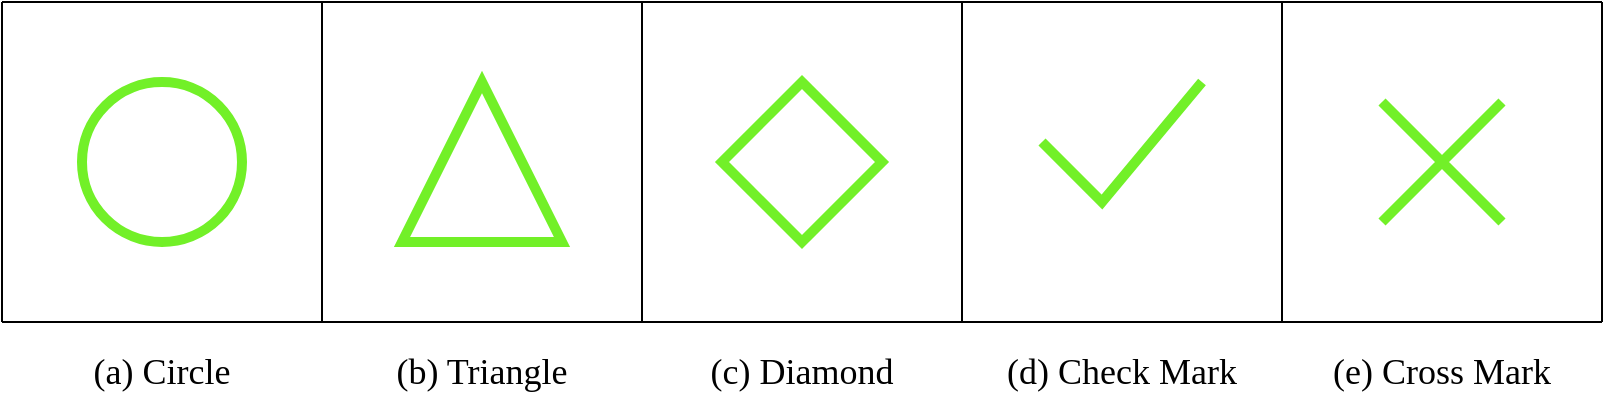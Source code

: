 <mxfile version="21.6.8" type="github">
  <diagram name="Page-1" id="e618gCeOLxRp_aL8OB4G">
    <mxGraphModel dx="892" dy="734" grid="1" gridSize="10" guides="1" tooltips="1" connect="1" arrows="1" fold="1" page="1" pageScale="1" pageWidth="850" pageHeight="1100" math="0" shadow="0">
      <root>
        <mxCell id="0" />
        <mxCell id="1" parent="0" />
        <mxCell id="zm1EASkqW4-QGlxXP3uf-1" value="" style="ellipse;whiteSpace=wrap;html=1;aspect=fixed;strokeWidth=5;fillColor=none;gradientColor=#97d077;strokeColor=#72F028;" vertex="1" parent="1">
          <mxGeometry x="80" y="200" width="80" height="80" as="geometry" />
        </mxCell>
        <mxCell id="zm1EASkqW4-QGlxXP3uf-3" value="" style="rhombus;whiteSpace=wrap;html=1;strokeWidth=5;strokeColor=#72F028;" vertex="1" parent="1">
          <mxGeometry x="400" y="200" width="80" height="80" as="geometry" />
        </mxCell>
        <mxCell id="zm1EASkqW4-QGlxXP3uf-5" value="" style="shape=mxgraph.sysml.x;strokeWidth=5;direction=south;strokeColor=#72F028;" vertex="1" parent="1">
          <mxGeometry x="730" y="210" width="60" height="60" as="geometry" />
        </mxCell>
        <mxCell id="zm1EASkqW4-QGlxXP3uf-6" value="" style="endArrow=none;html=1;rounded=0;" edge="1" parent="1">
          <mxGeometry width="50" height="50" relative="1" as="geometry">
            <mxPoint x="40" y="160" as="sourcePoint" />
            <mxPoint x="840" y="160" as="targetPoint" />
          </mxGeometry>
        </mxCell>
        <mxCell id="zm1EASkqW4-QGlxXP3uf-7" value="" style="endArrow=none;html=1;rounded=0;" edge="1" parent="1">
          <mxGeometry width="50" height="50" relative="1" as="geometry">
            <mxPoint x="40" y="320" as="sourcePoint" />
            <mxPoint x="840" y="320" as="targetPoint" />
          </mxGeometry>
        </mxCell>
        <mxCell id="zm1EASkqW4-QGlxXP3uf-8" value="" style="endArrow=none;html=1;rounded=0;" edge="1" parent="1">
          <mxGeometry width="50" height="50" relative="1" as="geometry">
            <mxPoint x="40" y="320" as="sourcePoint" />
            <mxPoint x="40" y="160" as="targetPoint" />
          </mxGeometry>
        </mxCell>
        <mxCell id="zm1EASkqW4-QGlxXP3uf-9" value="" style="endArrow=none;html=1;rounded=0;" edge="1" parent="1">
          <mxGeometry width="50" height="50" relative="1" as="geometry">
            <mxPoint x="200" y="320" as="sourcePoint" />
            <mxPoint x="200" y="160" as="targetPoint" />
          </mxGeometry>
        </mxCell>
        <mxCell id="zm1EASkqW4-QGlxXP3uf-10" value="" style="endArrow=none;html=1;rounded=0;" edge="1" parent="1">
          <mxGeometry width="50" height="50" relative="1" as="geometry">
            <mxPoint x="360" y="320" as="sourcePoint" />
            <mxPoint x="360" y="160" as="targetPoint" />
          </mxGeometry>
        </mxCell>
        <mxCell id="zm1EASkqW4-QGlxXP3uf-11" value="" style="endArrow=none;html=1;rounded=0;" edge="1" parent="1">
          <mxGeometry width="50" height="50" relative="1" as="geometry">
            <mxPoint x="520" y="320" as="sourcePoint" />
            <mxPoint x="520" y="160" as="targetPoint" />
          </mxGeometry>
        </mxCell>
        <mxCell id="zm1EASkqW4-QGlxXP3uf-12" value="" style="endArrow=none;html=1;rounded=0;" edge="1" parent="1">
          <mxGeometry width="50" height="50" relative="1" as="geometry">
            <mxPoint x="680" y="320" as="sourcePoint" />
            <mxPoint x="680" y="160" as="targetPoint" />
          </mxGeometry>
        </mxCell>
        <mxCell id="zm1EASkqW4-QGlxXP3uf-13" value="" style="endArrow=none;html=1;rounded=0;" edge="1" parent="1">
          <mxGeometry width="50" height="50" relative="1" as="geometry">
            <mxPoint x="840" y="320" as="sourcePoint" />
            <mxPoint x="840" y="160" as="targetPoint" />
          </mxGeometry>
        </mxCell>
        <mxCell id="zm1EASkqW4-QGlxXP3uf-14" value="" style="triangle;whiteSpace=wrap;html=1;rotation=-90;strokeWidth=5;gradientColor=default;fillColor=none;strokeColor=#72F028;" vertex="1" parent="1">
          <mxGeometry x="240" y="200" width="80" height="80" as="geometry" />
        </mxCell>
        <mxCell id="zm1EASkqW4-QGlxXP3uf-15" value="&lt;font style=&quot;font-size: 18px; font-weight: normal;&quot; face=&quot;Times New Roman&quot;&gt;(a) Circle&lt;/font&gt;" style="text;strokeColor=none;align=center;fillColor=none;html=1;verticalAlign=middle;whiteSpace=wrap;rounded=0;fontStyle=1" vertex="1" parent="1">
          <mxGeometry x="40" y="330" width="160" height="30" as="geometry" />
        </mxCell>
        <mxCell id="zm1EASkqW4-QGlxXP3uf-17" value="&lt;font style=&quot;font-size: 18px;&quot; face=&quot;Times New Roman&quot;&gt;(b) Triangle&lt;/font&gt;" style="text;strokeColor=none;align=center;fillColor=none;html=1;verticalAlign=middle;whiteSpace=wrap;rounded=0;" vertex="1" parent="1">
          <mxGeometry x="200" y="330" width="160" height="30" as="geometry" />
        </mxCell>
        <mxCell id="zm1EASkqW4-QGlxXP3uf-18" value="&lt;font style=&quot;font-size: 18px;&quot; face=&quot;Times New Roman&quot;&gt;(c) Diamond&lt;/font&gt;" style="text;strokeColor=none;align=center;fillColor=none;html=1;verticalAlign=middle;whiteSpace=wrap;rounded=0;" vertex="1" parent="1">
          <mxGeometry x="360" y="330" width="160" height="30" as="geometry" />
        </mxCell>
        <mxCell id="zm1EASkqW4-QGlxXP3uf-19" value="&lt;font style=&quot;font-size: 18px;&quot; face=&quot;Times New Roman&quot;&gt;(d) Check Mark&lt;/font&gt;" style="text;strokeColor=none;align=center;fillColor=none;html=1;verticalAlign=middle;whiteSpace=wrap;rounded=0;" vertex="1" parent="1">
          <mxGeometry x="520" y="330" width="160" height="30" as="geometry" />
        </mxCell>
        <mxCell id="zm1EASkqW4-QGlxXP3uf-20" value="&lt;font style=&quot;font-size: 18px;&quot; face=&quot;Times New Roman&quot;&gt;(e) Cross Mark&lt;/font&gt;" style="text;strokeColor=none;align=center;fillColor=none;html=1;verticalAlign=middle;whiteSpace=wrap;rounded=0;" vertex="1" parent="1">
          <mxGeometry x="680" y="330" width="160" height="30" as="geometry" />
        </mxCell>
        <mxCell id="zm1EASkqW4-QGlxXP3uf-28" value="" style="endArrow=none;html=1;rounded=0;strokeWidth=5;strokeColor=#72F028;" edge="1" parent="1">
          <mxGeometry width="50" height="50" relative="1" as="geometry">
            <mxPoint x="640" y="200" as="sourcePoint" />
            <mxPoint x="560" y="230" as="targetPoint" />
            <Array as="points">
              <mxPoint x="590" y="260" />
            </Array>
          </mxGeometry>
        </mxCell>
      </root>
    </mxGraphModel>
  </diagram>
</mxfile>
